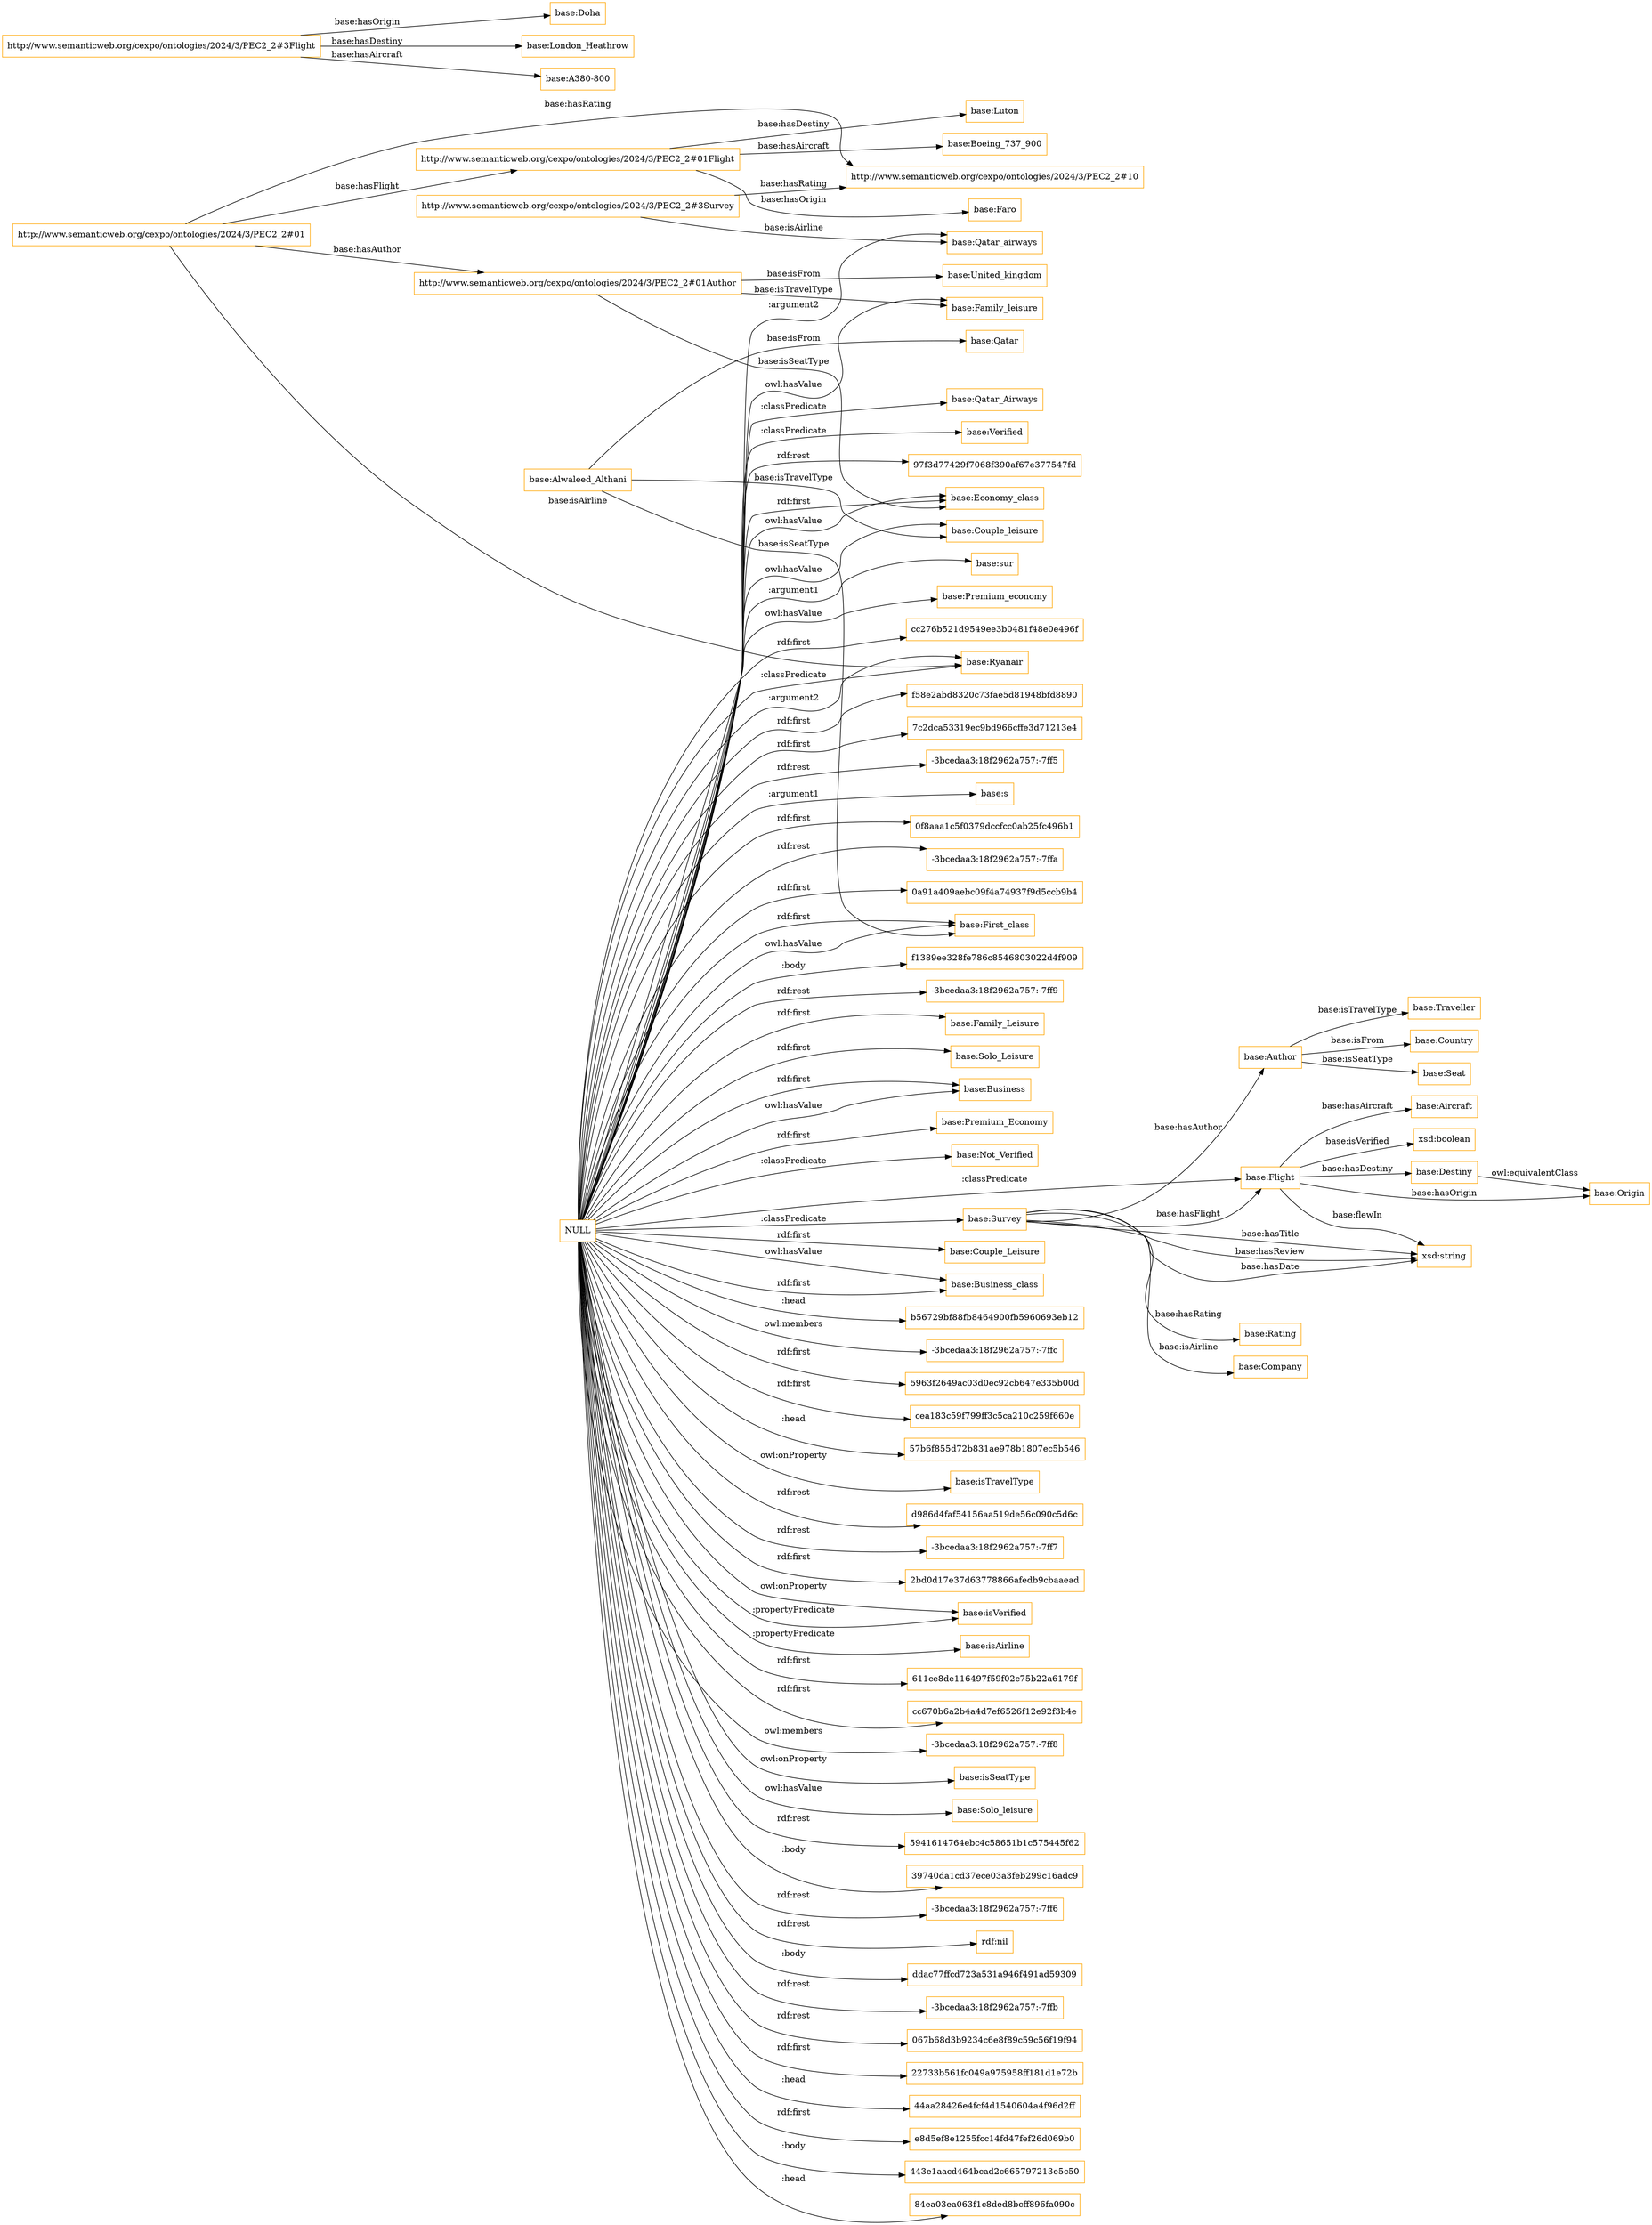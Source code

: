 digraph ar2dtool_diagram { 
rankdir=LR;
size="1501"
node [shape = rectangle, color="orange"]; "base:Qatar_Airways" "base:Verified" "base:Rating" "base:Seat" "base:Economy_class" "base:First_class" "base:Company" "base:Destiny" "base:Family_Leisure" "base:Traveller" "base:Solo_Leisure" "base:Business" "base:Premium_Economy" "base:Author" "base:Not_Verified" "base:Origin" "base:Flight" "base:Ryanair" "base:Aircraft" "base:Survey" "base:Country" "base:Couple_Leisure" "base:Business_class" ; /*classes style*/
	"NULL" -> "b56729bf88fb8464900fb5960693eb12" [ label = ":head" ];
	"NULL" -> "-3bcedaa3:18f2962a757:-7ffc" [ label = "owl:members" ];
	"NULL" -> "base:Economy_class" [ label = "owl:hasValue" ];
	"NULL" -> "base:Not_Verified" [ label = ":classPredicate" ];
	"NULL" -> "5963f2649ac03d0ec92cb647e335b00d" [ label = "rdf:first" ];
	"NULL" -> "base:Survey" [ label = ":classPredicate" ];
	"NULL" -> "base:Economy_class" [ label = "rdf:first" ];
	"NULL" -> "base:First_class" [ label = "rdf:first" ];
	"NULL" -> "base:Verified" [ label = ":classPredicate" ];
	"NULL" -> "cea183c59f799ff3c5ca210c259f660e" [ label = "rdf:first" ];
	"NULL" -> "57b6f855d72b831ae978b1807ec5b546" [ label = ":head" ];
	"NULL" -> "base:isTravelType" [ label = "owl:onProperty" ];
	"NULL" -> "base:First_class" [ label = "owl:hasValue" ];
	"NULL" -> "d986d4faf54156aa519de56c090c5d6c" [ label = "rdf:rest" ];
	"NULL" -> "-3bcedaa3:18f2962a757:-7ff7" [ label = "rdf:rest" ];
	"NULL" -> "2bd0d17e37d63778866afedb9cbaaead" [ label = "rdf:first" ];
	"NULL" -> "base:Business" [ label = "owl:hasValue" ];
	"NULL" -> "base:isVerified" [ label = ":propertyPredicate" ];
	"NULL" -> "base:Couple_leisure" [ label = "owl:hasValue" ];
	"NULL" -> "base:Business_class" [ label = "rdf:first" ];
	"NULL" -> "base:isAirline" [ label = ":propertyPredicate" ];
	"NULL" -> "611ce8de116497f59f02c75b22a6179f" [ label = "rdf:first" ];
	"NULL" -> "base:Couple_Leisure" [ label = "rdf:first" ];
	"NULL" -> "base:Qatar_Airways" [ label = ":classPredicate" ];
	"NULL" -> "cc670b6a2b4a4d7ef6526f12e92f3b4e" [ label = "rdf:first" ];
	"NULL" -> "-3bcedaa3:18f2962a757:-7ff8" [ label = "owl:members" ];
	"NULL" -> "base:Flight" [ label = ":classPredicate" ];
	"NULL" -> "base:isSeatType" [ label = "owl:onProperty" ];
	"NULL" -> "base:Family_leisure" [ label = "owl:hasValue" ];
	"NULL" -> "base:Solo_leisure" [ label = "owl:hasValue" ];
	"NULL" -> "5941614764ebc4c58651b1c575445f62" [ label = "rdf:rest" ];
	"NULL" -> "39740da1cd37ece03a3feb299c16adc9" [ label = ":body" ];
	"NULL" -> "-3bcedaa3:18f2962a757:-7ff6" [ label = "rdf:rest" ];
	"NULL" -> "rdf:nil" [ label = "rdf:rest" ];
	"NULL" -> "ddac77ffcd723a531a946f491ad59309" [ label = ":body" ];
	"NULL" -> "base:Business" [ label = "rdf:first" ];
	"NULL" -> "-3bcedaa3:18f2962a757:-7ffb" [ label = "rdf:rest" ];
	"NULL" -> "067b68d3b9234c6e8f89c59c56f19f94" [ label = "rdf:rest" ];
	"NULL" -> "base:Business_class" [ label = "owl:hasValue" ];
	"NULL" -> "base:Ryanair" [ label = ":argument2" ];
	"NULL" -> "22733b561fc049a975958ff181d1e72b" [ label = "rdf:first" ];
	"NULL" -> "base:isVerified" [ label = "owl:onProperty" ];
	"NULL" -> "44aa28426e4fcf4d1540604a4f96d2ff" [ label = ":head" ];
	"NULL" -> "e8d5ef8e1255fcc14fd47fef26d069b0" [ label = "rdf:first" ];
	"NULL" -> "443e1aacd464bcad2c665797213e5c50" [ label = ":body" ];
	"NULL" -> "base:Premium_Economy" [ label = "rdf:first" ];
	"NULL" -> "84ea03ea063f1c8ded8bcff896fa090c" [ label = ":head" ];
	"NULL" -> "base:Solo_Leisure" [ label = "rdf:first" ];
	"NULL" -> "base:Ryanair" [ label = ":classPredicate" ];
	"NULL" -> "97f3d77429f7068f390af67e377547fd" [ label = "rdf:rest" ];
	"NULL" -> "base:sur" [ label = ":argument1" ];
	"NULL" -> "base:Premium_economy" [ label = "owl:hasValue" ];
	"NULL" -> "cc276b521d9549ee3b0481f48e0e496f" [ label = "rdf:first" ];
	"NULL" -> "f58e2abd8320c73fae5d81948bfd8890" [ label = "rdf:first" ];
	"NULL" -> "base:Family_Leisure" [ label = "rdf:first" ];
	"NULL" -> "7c2dca53319ec9bd966cffe3d71213e4" [ label = "rdf:first" ];
	"NULL" -> "-3bcedaa3:18f2962a757:-7ff5" [ label = "rdf:rest" ];
	"NULL" -> "base:s" [ label = ":argument1" ];
	"NULL" -> "0f8aaa1c5f0379dccfcc0ab25fc496b1" [ label = "rdf:first" ];
	"NULL" -> "-3bcedaa3:18f2962a757:-7ffa" [ label = "rdf:rest" ];
	"NULL" -> "0a91a409aebc09f4a74937f9d5ccb9b4" [ label = "rdf:first" ];
	"NULL" -> "base:Qatar_airways" [ label = ":argument2" ];
	"NULL" -> "f1389ee328fe786c8546803022d4f909" [ label = ":body" ];
	"NULL" -> "-3bcedaa3:18f2962a757:-7ff9" [ label = "rdf:rest" ];
	"http://www.semanticweb.org/cexpo/ontologies/2024/3/PEC2_2#3Flight" -> "base:Doha" [ label = "base:hasOrigin" ];
	"http://www.semanticweb.org/cexpo/ontologies/2024/3/PEC2_2#3Flight" -> "base:London_Heathrow" [ label = "base:hasDestiny" ];
	"http://www.semanticweb.org/cexpo/ontologies/2024/3/PEC2_2#3Flight" -> "base:A380-800" [ label = "base:hasAircraft" ];
	"http://www.semanticweb.org/cexpo/ontologies/2024/3/PEC2_2#01Author" -> "base:Family_leisure" [ label = "base:isTravelType" ];
	"http://www.semanticweb.org/cexpo/ontologies/2024/3/PEC2_2#01Author" -> "base:Economy_class" [ label = "base:isSeatType" ];
	"http://www.semanticweb.org/cexpo/ontologies/2024/3/PEC2_2#01Author" -> "base:United_kingdom" [ label = "base:isFrom" ];
	"http://www.semanticweb.org/cexpo/ontologies/2024/3/PEC2_2#01" -> "base:Ryanair" [ label = "base:isAirline" ];
	"http://www.semanticweb.org/cexpo/ontologies/2024/3/PEC2_2#01" -> "http://www.semanticweb.org/cexpo/ontologies/2024/3/PEC2_2#10" [ label = "base:hasRating" ];
	"http://www.semanticweb.org/cexpo/ontologies/2024/3/PEC2_2#01" -> "http://www.semanticweb.org/cexpo/ontologies/2024/3/PEC2_2#01Flight" [ label = "base:hasFlight" ];
	"http://www.semanticweb.org/cexpo/ontologies/2024/3/PEC2_2#01" -> "http://www.semanticweb.org/cexpo/ontologies/2024/3/PEC2_2#01Author" [ label = "base:hasAuthor" ];
	"base:Alwaleed_Althani" -> "base:Couple_leisure" [ label = "base:isTravelType" ];
	"base:Alwaleed_Althani" -> "base:First_class" [ label = "base:isSeatType" ];
	"base:Alwaleed_Althani" -> "base:Qatar" [ label = "base:isFrom" ];
	"http://www.semanticweb.org/cexpo/ontologies/2024/3/PEC2_2#3Survey" -> "base:Qatar_airways" [ label = "base:isAirline" ];
	"http://www.semanticweb.org/cexpo/ontologies/2024/3/PEC2_2#3Survey" -> "http://www.semanticweb.org/cexpo/ontologies/2024/3/PEC2_2#10" [ label = "base:hasRating" ];
	"base:Destiny" -> "base:Origin" [ label = "owl:equivalentClass" ];
	"http://www.semanticweb.org/cexpo/ontologies/2024/3/PEC2_2#01Flight" -> "base:Faro" [ label = "base:hasOrigin" ];
	"http://www.semanticweb.org/cexpo/ontologies/2024/3/PEC2_2#01Flight" -> "base:Luton" [ label = "base:hasDestiny" ];
	"http://www.semanticweb.org/cexpo/ontologies/2024/3/PEC2_2#01Flight" -> "base:Boeing_737_900" [ label = "base:hasAircraft" ];
	"base:Survey" -> "xsd:string" [ label = "base:hasTitle" ];
	"base:Survey" -> "xsd:string" [ label = "base:hasReview" ];
	"base:Flight" -> "xsd:boolean" [ label = "base:isVerified" ];
	"base:Flight" -> "base:Destiny" [ label = "base:hasDestiny" ];
	"base:Author" -> "base:Country" [ label = "base:isFrom" ];
	"base:Survey" -> "base:Rating" [ label = "base:hasRating" ];
	"base:Author" -> "base:Seat" [ label = "base:isSeatType" ];
	"base:Survey" -> "base:Company" [ label = "base:isAirline" ];
	"base:Survey" -> "base:Author" [ label = "base:hasAuthor" ];
	"base:Survey" -> "xsd:string" [ label = "base:hasDate" ];
	"base:Flight" -> "xsd:string" [ label = "base:flewIn" ];
	"base:Flight" -> "base:Origin" [ label = "base:hasOrigin" ];
	"base:Flight" -> "base:Aircraft" [ label = "base:hasAircraft" ];
	"base:Survey" -> "base:Flight" [ label = "base:hasFlight" ];
	"base:Author" -> "base:Traveller" [ label = "base:isTravelType" ];

}
